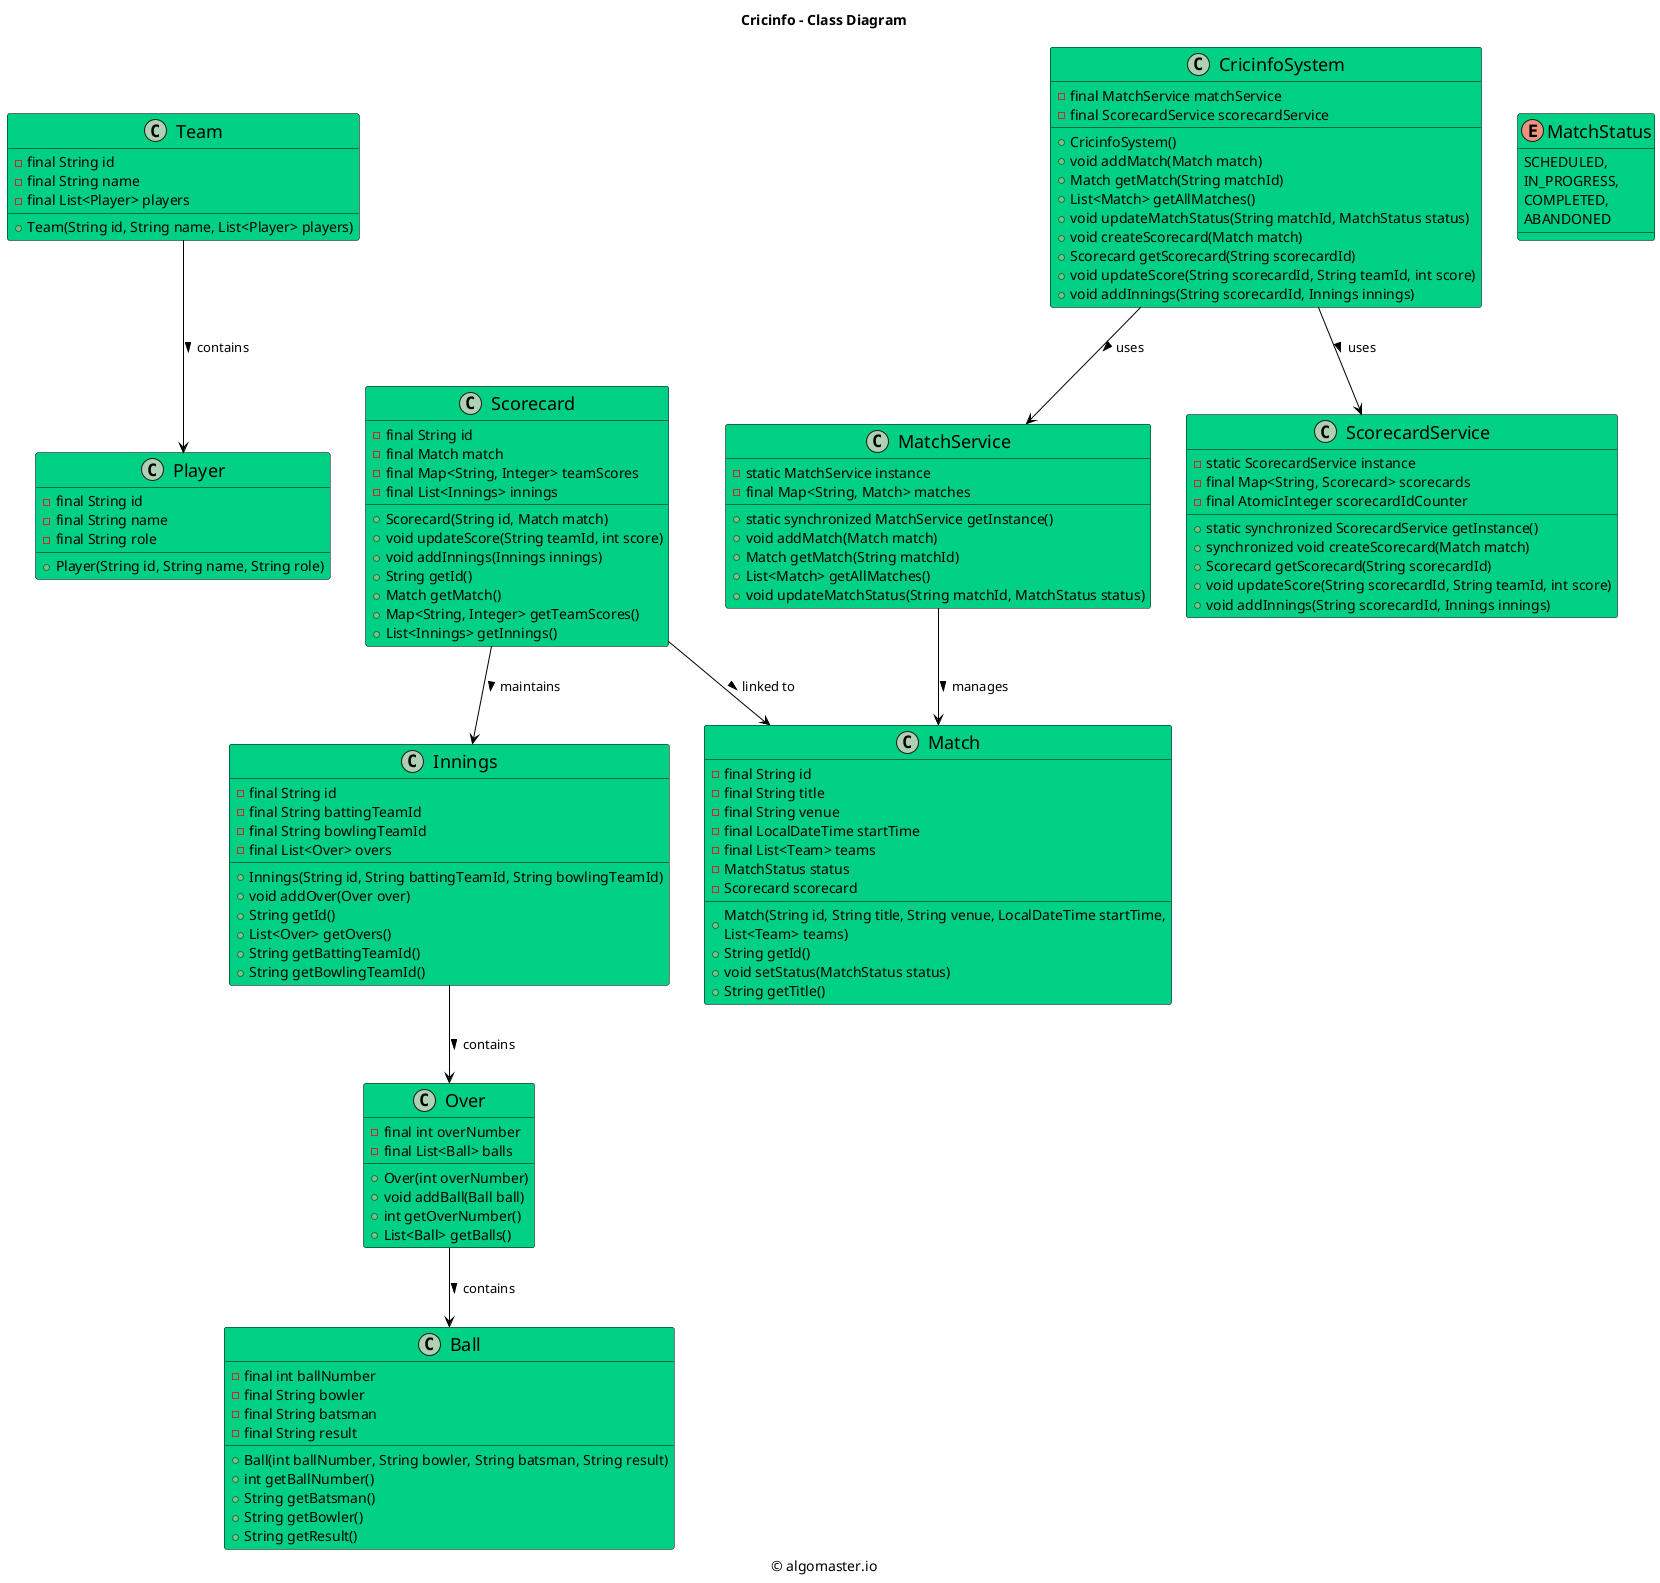 ```plantuml
@startuml

title Cricinfo - Class Diagram

caption © algomaster.io

skinparam backgroundColor white
skinparam wrapWidth 500

skinparam class {
  BackgroundColor #00D084
  BorderColor black
  ArrowColor black
  FontSize 18
}

class Team {
    - final String id
    - final String name
    - final List<Player> players
    + Team(String id, String name, List<Player> players)
}

class Over {
    - final int overNumber
    - final List<Ball> balls
    + Over(int overNumber)
    + void addBall(Ball ball)
    + int getOverNumber()
    + List<Ball> getBalls()
}

class MatchService {
    - static MatchService instance
    - final Map<String, Match> matches
    + static synchronized MatchService getInstance()
    + void addMatch(Match match)
    + Match getMatch(String matchId)
    + List<Match> getAllMatches()
    + void updateMatchStatus(String matchId, MatchStatus status)
}

class CricinfoSystem {
    - final MatchService matchService
    - final ScorecardService scorecardService
    + CricinfoSystem()
    + void addMatch(Match match)
    + Match getMatch(String matchId)
    + List<Match> getAllMatches()
    + void updateMatchStatus(String matchId, MatchStatus status)
    + void createScorecard(Match match)
    + Scorecard getScorecard(String scorecardId)
    + void updateScore(String scorecardId, String teamId, int score)
    + void addInnings(String scorecardId, Innings innings)
}

class Scorecard {
    - final String id
    - final Match match
    - final Map<String, Integer> teamScores
    - final List<Innings> innings
    + Scorecard(String id, Match match)
    + void updateScore(String teamId, int score)
    + void addInnings(Innings innings)
    + String getId()
    + Match getMatch()
    + Map<String, Integer> getTeamScores()
    + List<Innings> getInnings()
}

class Player {
    - final String id
    - final String name
    - final String role
    + Player(String id, String name, String role)
}

class Match {
    - final String id
    - final String title
    - final String venue
    - final LocalDateTime startTime
    - final List<Team> teams
    - MatchStatus status
    - Scorecard scorecard
    + Match(String id, String title, String venue, LocalDateTime startTime, List<Team> teams)
    + String getId()
    + void setStatus(MatchStatus status)
    + String getTitle()
}

class Ball {
    - final int ballNumber
    - final String bowler
    - final String batsman
    - final String result
    + Ball(int ballNumber, String bowler, String batsman, String result)
    + int getBallNumber()
    + String getBatsman()
    + String getBowler()
    + String getResult()
}

class Innings {
    - final String id
    - final String battingTeamId
    - final String bowlingTeamId
    - final List<Over> overs
    + Innings(String id, String battingTeamId, String bowlingTeamId)
    + void addOver(Over over)
    + String getId()
    + List<Over> getOvers()
    + String getBattingTeamId()
    + String getBowlingTeamId()
}

class ScorecardService {
    - static ScorecardService instance
    - final Map<String, Scorecard> scorecards
    - final AtomicInteger scorecardIdCounter
    + static synchronized ScorecardService getInstance()
    + synchronized void createScorecard(Match match)
    + Scorecard getScorecard(String scorecardId)
    + void updateScore(String scorecardId, String teamId, int score)
    + void addInnings(String scorecardId, Innings innings)
}

enum MatchStatus {
    SCHEDULED,
    IN_PROGRESS,
    COMPLETED,
    ABANDONED
}

Team --> Player: contains >
Over --> Ball: contains >
MatchService --> Match: manages >
CricinfoSystem --> MatchService: uses >
CricinfoSystem --> ScorecardService: uses >
Scorecard --> Match: linked to >
Scorecard --> Innings: maintains >
Innings --> Over: contains >

@enduml
```
